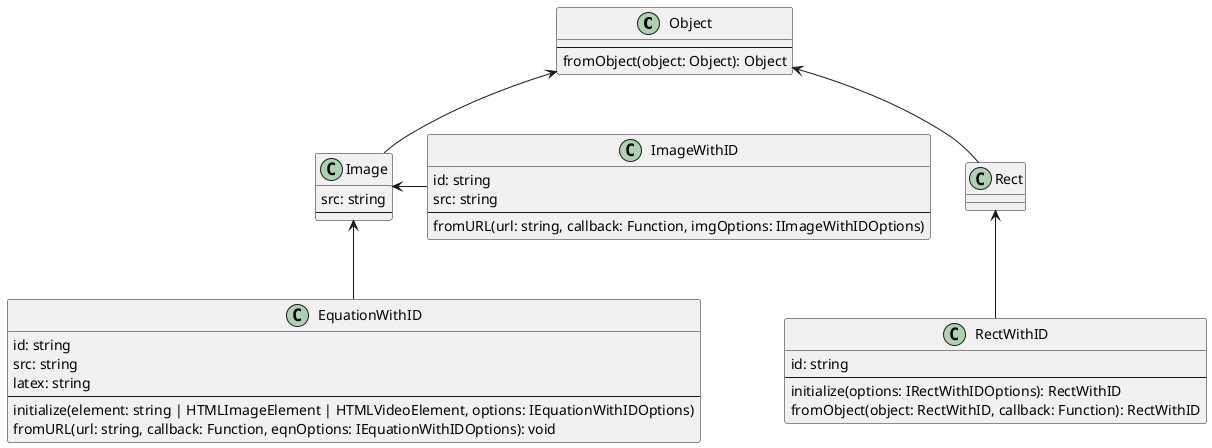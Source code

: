 @startuml

class Object {
  ----
  fromObject(object: Object): Object
}

class Rect {}

class RectWithID {
  id: string
  ----
  initialize(options: IRectWithIDOptions): RectWithID
  fromObject(object: RectWithID, callback: Function): RectWithID
}

class Image {
  src: string
  ----
}

class ImageWithID {
  id: string
  src: string
  ----
  fromURL(url: string, callback: Function, imgOptions: IImageWithIDOptions)
}

class EquationWithID {
  id: string
  src: string
  latex: string
  ----
  initialize(element: string | HTMLImageElement | HTMLVideoElement, options: IEquationWithIDOptions)
  fromURL(url: string, callback: Function, eqnOptions: IEquationWithIDOptions): void
}

Object <-- Rect
Rect <-- RectWithID
Object <-- Image
Image <-right- ImageWithID
Image <-- EquationWithID

@enduml